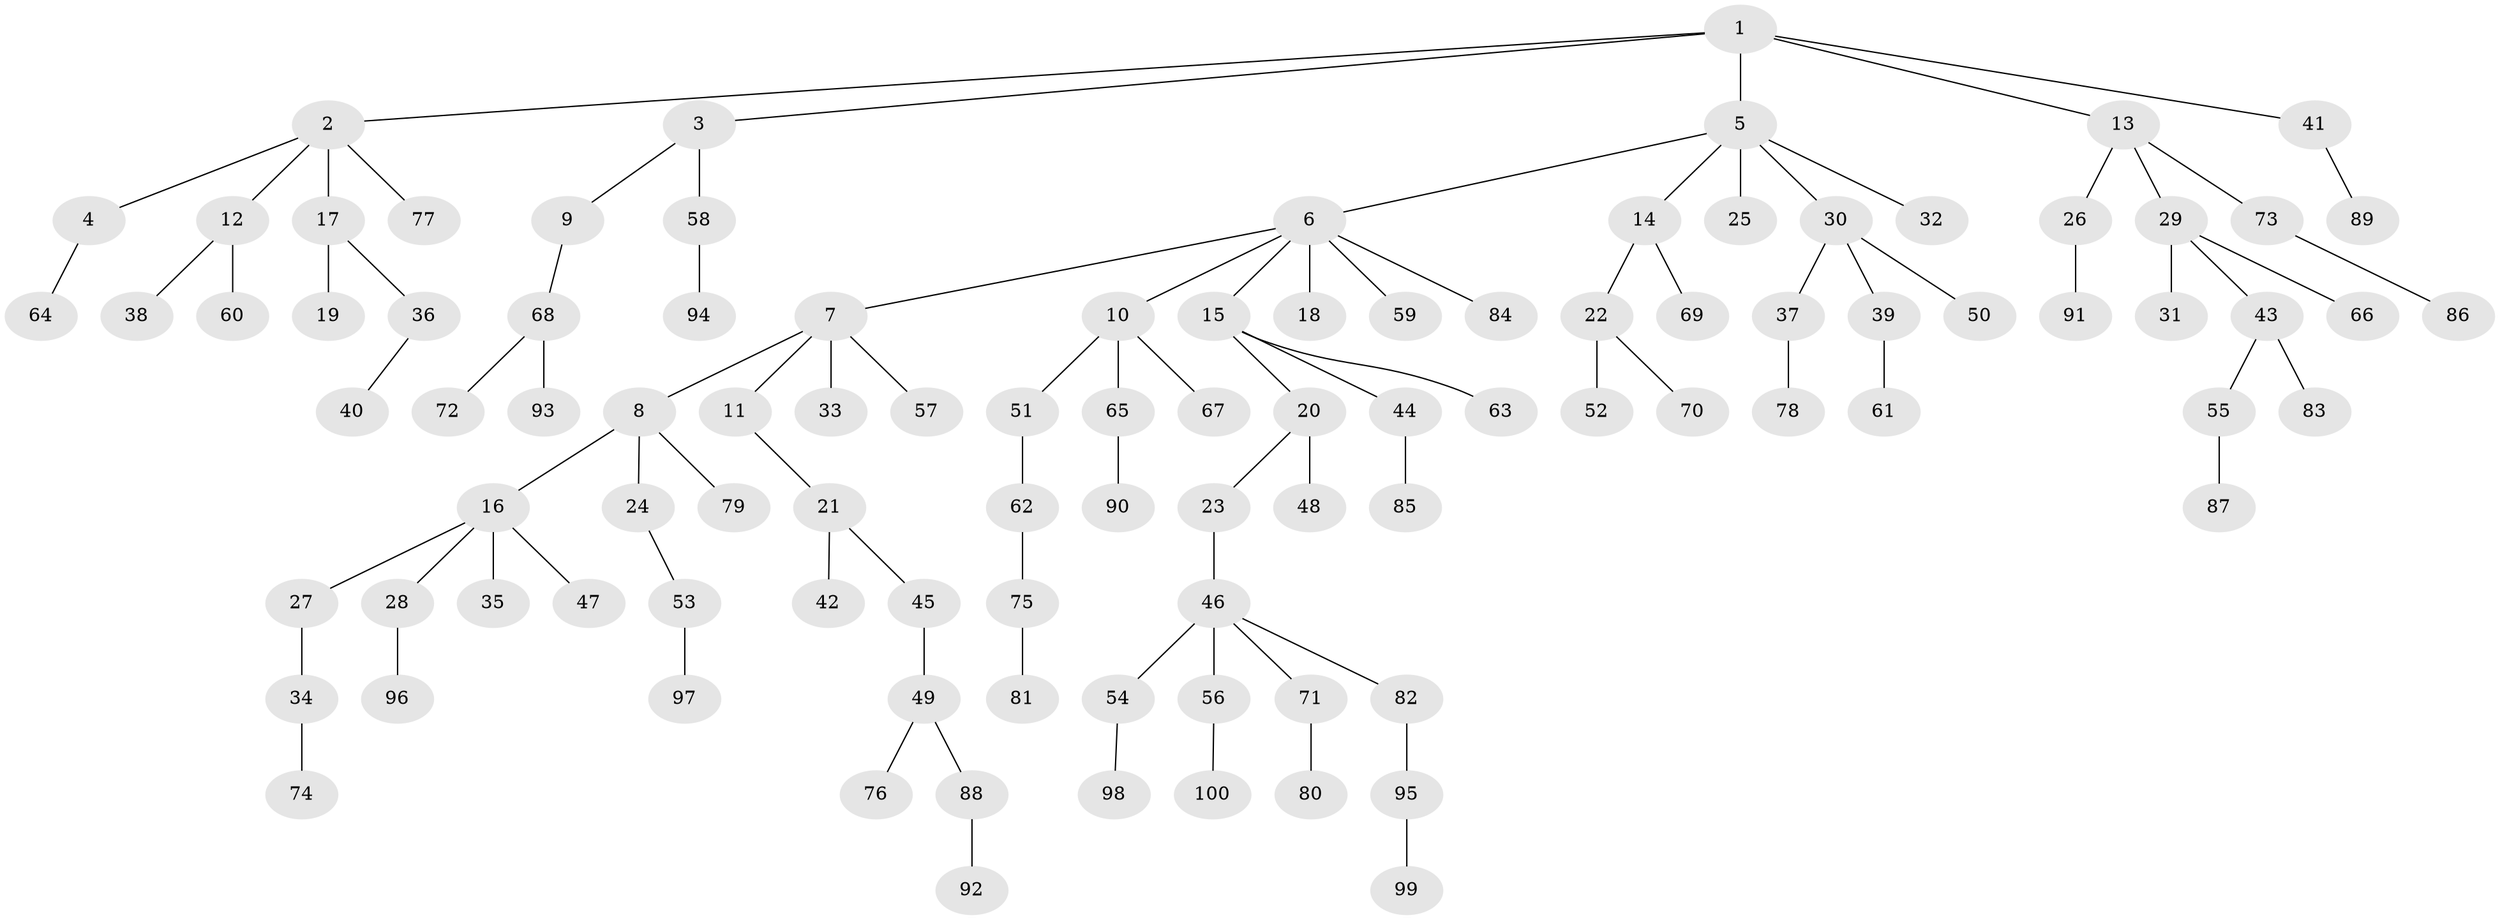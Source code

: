 // Generated by graph-tools (version 1.1) at 2025/38/02/21/25 10:38:55]
// undirected, 100 vertices, 99 edges
graph export_dot {
graph [start="1"]
  node [color=gray90,style=filled];
  1;
  2;
  3;
  4;
  5;
  6;
  7;
  8;
  9;
  10;
  11;
  12;
  13;
  14;
  15;
  16;
  17;
  18;
  19;
  20;
  21;
  22;
  23;
  24;
  25;
  26;
  27;
  28;
  29;
  30;
  31;
  32;
  33;
  34;
  35;
  36;
  37;
  38;
  39;
  40;
  41;
  42;
  43;
  44;
  45;
  46;
  47;
  48;
  49;
  50;
  51;
  52;
  53;
  54;
  55;
  56;
  57;
  58;
  59;
  60;
  61;
  62;
  63;
  64;
  65;
  66;
  67;
  68;
  69;
  70;
  71;
  72;
  73;
  74;
  75;
  76;
  77;
  78;
  79;
  80;
  81;
  82;
  83;
  84;
  85;
  86;
  87;
  88;
  89;
  90;
  91;
  92;
  93;
  94;
  95;
  96;
  97;
  98;
  99;
  100;
  1 -- 2;
  1 -- 3;
  1 -- 5;
  1 -- 13;
  1 -- 41;
  2 -- 4;
  2 -- 12;
  2 -- 17;
  2 -- 77;
  3 -- 9;
  3 -- 58;
  4 -- 64;
  5 -- 6;
  5 -- 14;
  5 -- 25;
  5 -- 30;
  5 -- 32;
  6 -- 7;
  6 -- 10;
  6 -- 15;
  6 -- 18;
  6 -- 59;
  6 -- 84;
  7 -- 8;
  7 -- 11;
  7 -- 33;
  7 -- 57;
  8 -- 16;
  8 -- 24;
  8 -- 79;
  9 -- 68;
  10 -- 51;
  10 -- 65;
  10 -- 67;
  11 -- 21;
  12 -- 38;
  12 -- 60;
  13 -- 26;
  13 -- 29;
  13 -- 73;
  14 -- 22;
  14 -- 69;
  15 -- 20;
  15 -- 44;
  15 -- 63;
  16 -- 27;
  16 -- 28;
  16 -- 35;
  16 -- 47;
  17 -- 19;
  17 -- 36;
  20 -- 23;
  20 -- 48;
  21 -- 42;
  21 -- 45;
  22 -- 52;
  22 -- 70;
  23 -- 46;
  24 -- 53;
  26 -- 91;
  27 -- 34;
  28 -- 96;
  29 -- 31;
  29 -- 43;
  29 -- 66;
  30 -- 37;
  30 -- 39;
  30 -- 50;
  34 -- 74;
  36 -- 40;
  37 -- 78;
  39 -- 61;
  41 -- 89;
  43 -- 55;
  43 -- 83;
  44 -- 85;
  45 -- 49;
  46 -- 54;
  46 -- 56;
  46 -- 71;
  46 -- 82;
  49 -- 76;
  49 -- 88;
  51 -- 62;
  53 -- 97;
  54 -- 98;
  55 -- 87;
  56 -- 100;
  58 -- 94;
  62 -- 75;
  65 -- 90;
  68 -- 72;
  68 -- 93;
  71 -- 80;
  73 -- 86;
  75 -- 81;
  82 -- 95;
  88 -- 92;
  95 -- 99;
}
